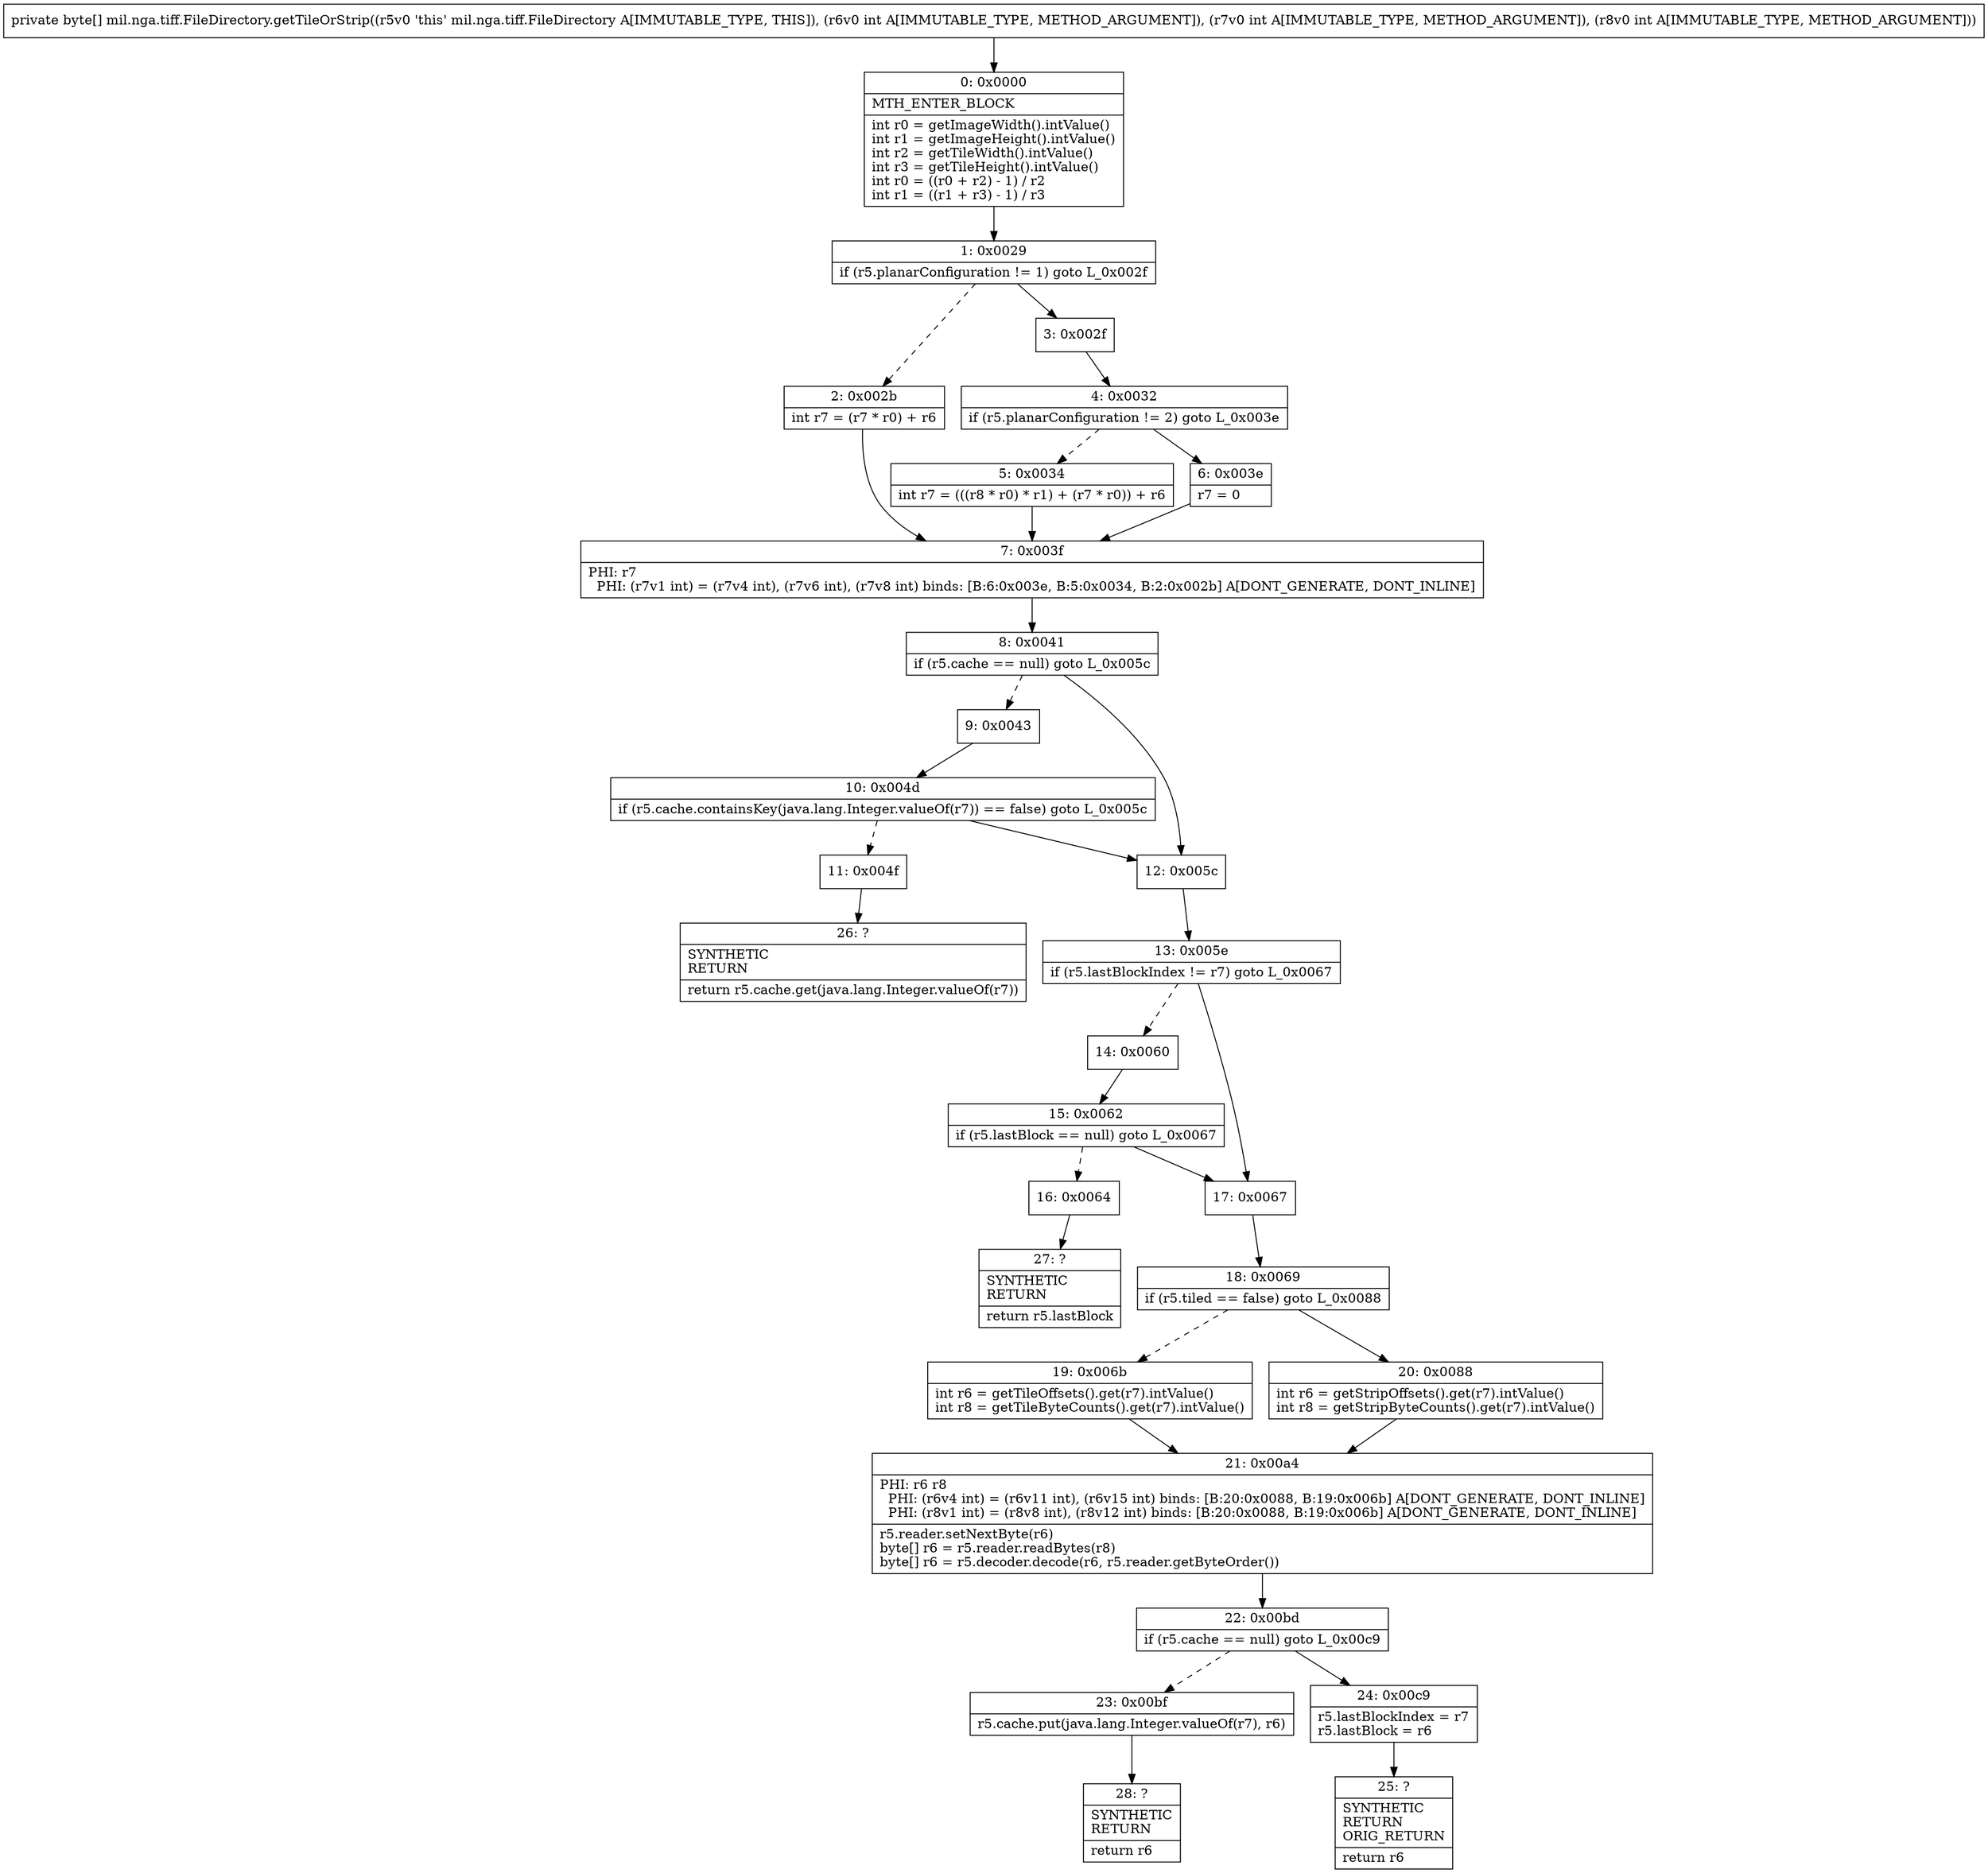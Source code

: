 digraph "CFG formil.nga.tiff.FileDirectory.getTileOrStrip(III)[B" {
Node_0 [shape=record,label="{0\:\ 0x0000|MTH_ENTER_BLOCK\l|int r0 = getImageWidth().intValue()\lint r1 = getImageHeight().intValue()\lint r2 = getTileWidth().intValue()\lint r3 = getTileHeight().intValue()\lint r0 = ((r0 + r2) \- 1) \/ r2\lint r1 = ((r1 + r3) \- 1) \/ r3\l}"];
Node_1 [shape=record,label="{1\:\ 0x0029|if (r5.planarConfiguration != 1) goto L_0x002f\l}"];
Node_2 [shape=record,label="{2\:\ 0x002b|int r7 = (r7 * r0) + r6\l}"];
Node_3 [shape=record,label="{3\:\ 0x002f}"];
Node_4 [shape=record,label="{4\:\ 0x0032|if (r5.planarConfiguration != 2) goto L_0x003e\l}"];
Node_5 [shape=record,label="{5\:\ 0x0034|int r7 = (((r8 * r0) * r1) + (r7 * r0)) + r6\l}"];
Node_6 [shape=record,label="{6\:\ 0x003e|r7 = 0\l}"];
Node_7 [shape=record,label="{7\:\ 0x003f|PHI: r7 \l  PHI: (r7v1 int) = (r7v4 int), (r7v6 int), (r7v8 int) binds: [B:6:0x003e, B:5:0x0034, B:2:0x002b] A[DONT_GENERATE, DONT_INLINE]\l}"];
Node_8 [shape=record,label="{8\:\ 0x0041|if (r5.cache == null) goto L_0x005c\l}"];
Node_9 [shape=record,label="{9\:\ 0x0043}"];
Node_10 [shape=record,label="{10\:\ 0x004d|if (r5.cache.containsKey(java.lang.Integer.valueOf(r7)) == false) goto L_0x005c\l}"];
Node_11 [shape=record,label="{11\:\ 0x004f}"];
Node_12 [shape=record,label="{12\:\ 0x005c}"];
Node_13 [shape=record,label="{13\:\ 0x005e|if (r5.lastBlockIndex != r7) goto L_0x0067\l}"];
Node_14 [shape=record,label="{14\:\ 0x0060}"];
Node_15 [shape=record,label="{15\:\ 0x0062|if (r5.lastBlock == null) goto L_0x0067\l}"];
Node_16 [shape=record,label="{16\:\ 0x0064}"];
Node_17 [shape=record,label="{17\:\ 0x0067}"];
Node_18 [shape=record,label="{18\:\ 0x0069|if (r5.tiled == false) goto L_0x0088\l}"];
Node_19 [shape=record,label="{19\:\ 0x006b|int r6 = getTileOffsets().get(r7).intValue()\lint r8 = getTileByteCounts().get(r7).intValue()\l}"];
Node_20 [shape=record,label="{20\:\ 0x0088|int r6 = getStripOffsets().get(r7).intValue()\lint r8 = getStripByteCounts().get(r7).intValue()\l}"];
Node_21 [shape=record,label="{21\:\ 0x00a4|PHI: r6 r8 \l  PHI: (r6v4 int) = (r6v11 int), (r6v15 int) binds: [B:20:0x0088, B:19:0x006b] A[DONT_GENERATE, DONT_INLINE]\l  PHI: (r8v1 int) = (r8v8 int), (r8v12 int) binds: [B:20:0x0088, B:19:0x006b] A[DONT_GENERATE, DONT_INLINE]\l|r5.reader.setNextByte(r6)\lbyte[] r6 = r5.reader.readBytes(r8)\lbyte[] r6 = r5.decoder.decode(r6, r5.reader.getByteOrder())\l}"];
Node_22 [shape=record,label="{22\:\ 0x00bd|if (r5.cache == null) goto L_0x00c9\l}"];
Node_23 [shape=record,label="{23\:\ 0x00bf|r5.cache.put(java.lang.Integer.valueOf(r7), r6)\l}"];
Node_24 [shape=record,label="{24\:\ 0x00c9|r5.lastBlockIndex = r7\lr5.lastBlock = r6\l}"];
Node_25 [shape=record,label="{25\:\ ?|SYNTHETIC\lRETURN\lORIG_RETURN\l|return r6\l}"];
Node_26 [shape=record,label="{26\:\ ?|SYNTHETIC\lRETURN\l|return r5.cache.get(java.lang.Integer.valueOf(r7))\l}"];
Node_27 [shape=record,label="{27\:\ ?|SYNTHETIC\lRETURN\l|return r5.lastBlock\l}"];
Node_28 [shape=record,label="{28\:\ ?|SYNTHETIC\lRETURN\l|return r6\l}"];
MethodNode[shape=record,label="{private byte[] mil.nga.tiff.FileDirectory.getTileOrStrip((r5v0 'this' mil.nga.tiff.FileDirectory A[IMMUTABLE_TYPE, THIS]), (r6v0 int A[IMMUTABLE_TYPE, METHOD_ARGUMENT]), (r7v0 int A[IMMUTABLE_TYPE, METHOD_ARGUMENT]), (r8v0 int A[IMMUTABLE_TYPE, METHOD_ARGUMENT])) }"];
MethodNode -> Node_0;
Node_0 -> Node_1;
Node_1 -> Node_2[style=dashed];
Node_1 -> Node_3;
Node_2 -> Node_7;
Node_3 -> Node_4;
Node_4 -> Node_5[style=dashed];
Node_4 -> Node_6;
Node_5 -> Node_7;
Node_6 -> Node_7;
Node_7 -> Node_8;
Node_8 -> Node_9[style=dashed];
Node_8 -> Node_12;
Node_9 -> Node_10;
Node_10 -> Node_11[style=dashed];
Node_10 -> Node_12;
Node_11 -> Node_26;
Node_12 -> Node_13;
Node_13 -> Node_14[style=dashed];
Node_13 -> Node_17;
Node_14 -> Node_15;
Node_15 -> Node_16[style=dashed];
Node_15 -> Node_17;
Node_16 -> Node_27;
Node_17 -> Node_18;
Node_18 -> Node_19[style=dashed];
Node_18 -> Node_20;
Node_19 -> Node_21;
Node_20 -> Node_21;
Node_21 -> Node_22;
Node_22 -> Node_23[style=dashed];
Node_22 -> Node_24;
Node_23 -> Node_28;
Node_24 -> Node_25;
}

